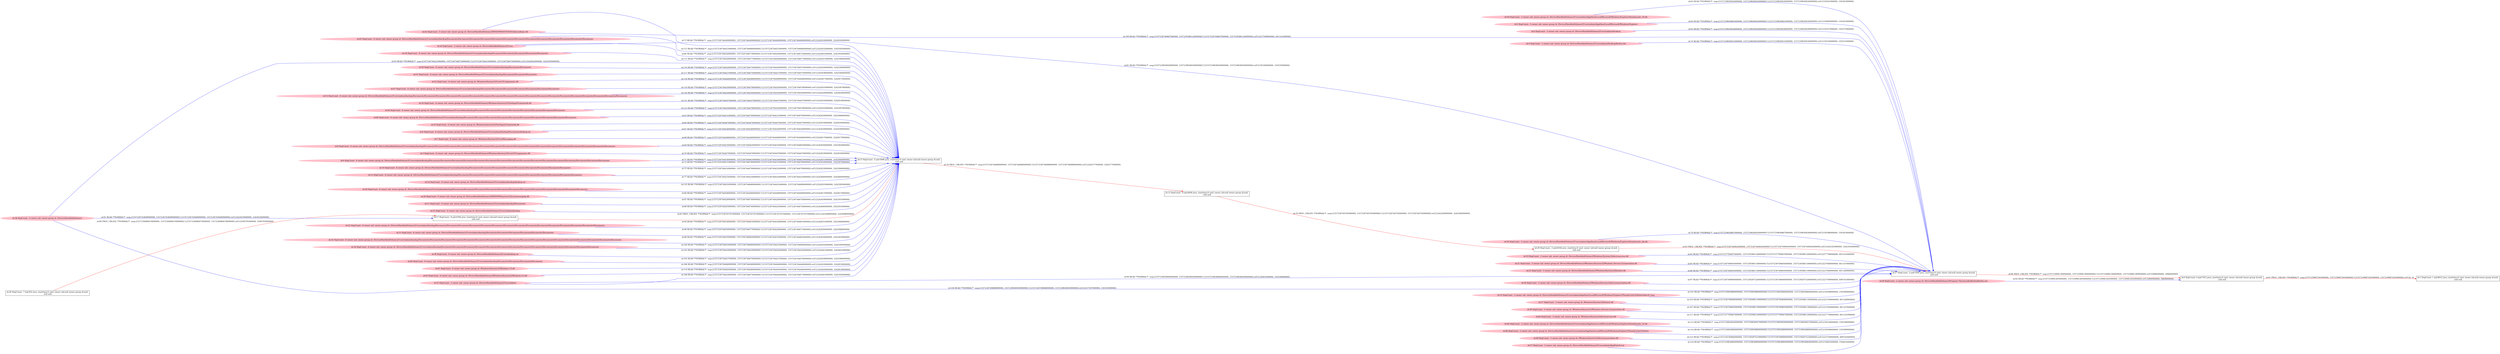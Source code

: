 digraph  {
rankdir=LR
"0"[color=black,label="id:0 HopCount: 0 pid:7912 proc_starttime:0 cmd: owner uid:null owner group id:null,\n null null", shape=box,style=solid];
"1"[color=black,label="id:1 HopCount: 1 pid:8012 proc_starttime:0 cmd: owner uid:null owner group id:null,\n null null", shape=box,style=solid];
"0" -> "1" [id=61,__obj="PROC_CREATE"color=red,label="id:61 PROC_CREATE **NORMAL**  seqs:[1557239987265000000, 1557239987265000000] T:[1557239987265000000, 1557239987265000000] relT:[0, 0]",style=solid];
"59"[color=pink,label="id:59 HopCount: -3 owner uid: owner group id: /Device/HarddiskVolume2/Users/admin/AppData/Local/Microsoft/Windows/Explorer/thumbcache_16.db ", shape=oval,style=filled];
"27"[color=black,label="id:27 HopCount: -2 pid:5500 proc_starttime:0 cmd: owner uid:null owner group id:null,\n null null", shape=box,style=solid];
"59" -> "27" [id=62,__obj="READ"color=blue,label="id:62 READ **NORMAL**  seqs:[1557239836924000000, 1557239836924000000] T:[1557239836924000000, 1557239836924000000] relT:[150341000000, 150341000000]",style=solid];
"60"[color=pink,label="id:60 HopCount: -6 owner uid: owner group id: /Device/HarddiskVolume2/Users/admin/backup/Documents/Documents/Documents/Documents/Documents/Documents/Documents/Documents/Documents/Documents ", shape=oval,style=filled];
"15"[color=black,label="id:15 HopCount: -5 pid:5096 proc_starttime:0 cmd: owner uid:null owner group id:null,\n null null", shape=box,style=solid];
"60" -> "15" [id=63,__obj="READ"color=blue,label="id:63 READ **NORMAL**  seqs:[1557236744431000000, 1557236744679000000] T:[1557236744431000000, 1557236744679000000] relT:[3242834000000, 3242586000000]",style=solid];
"2"[color=pink,label="id:2 HopCount: -3 owner uid: owner group id: /Device/HarddiskVolume2/Users/admin/AppData/Local/Microsoft/Windows/Explorer ", shape=oval,style=filled];
"2" -> "27" [id=64,__obj="READ"color=blue,label="id:64 READ **NORMAL**  seqs:[1557239836865000000, 1557239836924000000] T:[1557239836865000000, 1557239836924000000] relT:[150400000000, 150341000000]",style=solid];
"4"[color=pink,label="id:4 HopCount: -3 owner uid: owner group id: /Device/HarddiskVolume2/Users/admin/Desktop ", shape=oval,style=filled];
"4" -> "27" [id=65,__obj="READ"color=blue,label="id:65 READ **NORMAL**  seqs:[1557239836928000000, 1557239836928000000] T:[1557239836928000000, 1557239836928000000] relT:[150337000000, 150337000000]",style=solid];
"55"[color=pink,label="id:55 HopCount: -6 owner uid: owner group id: /Windows/System32/TextInputFramework.dll ", shape=oval,style=filled];
"55" -> "15" [id=66,__obj="READ"color=blue,label="id:66 READ **NORMAL**  seqs:[1557236744447000000, 1557236744447000000] T:[1557236744447000000, 1557236744447000000] relT:[3242818000000, 3242818000000]",style=solid];
"6"[color=pink,label="id:6 HopCount: -6 owner uid: owner group id: /Device/HarddiskVolume2/Users/admin/backup/Documents/desktop.ini ", shape=oval,style=filled];
"6" -> "15" [id=67,__obj="READ"color=blue,label="id:67 READ **NORMAL**  seqs:[1557236744426000000, 1557236744426000000] T:[1557236744426000000, 1557236744426000000] relT:[3242839000000, 3242839000000]",style=solid];
"7"[color=pink,label="id:7 HopCount: -6 owner uid: owner group id: /Windows/System32/CoreMessaging.dll ", shape=oval,style=filled];
"7" -> "15" [id=68,__obj="READ"color=blue,label="id:68 READ **NORMAL**  seqs:[1557236744448000000, 1557236744448000000] T:[1557236744448000000, 1557236744448000000] relT:[3242817000000, 3242817000000]",style=solid];
"8"[color=pink,label="id:8 HopCount: -6 owner uid: owner group id: /Device/HarddiskVolume2/Users/admin/backup/Documents/Documents/Documents/Documents/Documents/Documents/Documents/Documents/Documents/Documents/Documents/Documents/Documents/Documents/Documents/Documents/Documents ", shape=oval,style=filled];
"8" -> "15" [id=69,__obj="READ"color=blue,label="id:69 READ **NORMAL**  seqs:[1557236744435000000, 1557236744682000000] T:[1557236744435000000, 1557236744682000000] relT:[3242830000000, 3242583000000]",style=solid];
"3"[color=pink,label="id:3 HopCount: -6 owner uid: owner group id: /Device/HarddiskVolume2/Windows/System32/CoreUIComponents.dll ", shape=oval,style=filled];
"3" -> "15" [id=70,__obj="READ"color=blue,label="id:70 READ **NORMAL**  seqs:[1557236744447000000, 1557236744447000000] T:[1557236744447000000, 1557236744447000000] relT:[3242818000000, 3242818000000]",style=solid];
"9"[color=pink,label="id:9 HopCount: -6 owner uid: owner group id: /Device/HarddiskVolume2/Users/admin/backup/Documents/Documents/Documents/Documents/Documents/Documents/Documents/Documents/Documents/Documents/Documents/Documents/Documents/Documents/Documents/Documents ", shape=oval,style=filled];
"9" -> "15" [id=71,__obj="READ"color=blue,label="id:71 READ **NORMAL**  seqs:[1557236744434000000, 1557236744681000000] T:[1557236744434000000, 1557236744681000000] relT:[3242831000000, 3242584000000]",style=solid];
"10"[color=pink,label="id:10 HopCount: -6 owner uid: owner group id: /Device/HarddiskVolume2/Users/admin/backup/Documents/Documents/Documents/Documents/Documents/Documents/Documents/Documents/Documents ", shape=oval,style=filled];
"10" -> "15" [id=72,__obj="READ"color=blue,label="id:72 READ **NORMAL**  seqs:[1557236744431000000, 1557236744678000000] T:[1557236744431000000, 1557236744678000000] relT:[3242834000000, 3242587000000]",style=solid];
"42"[color=pink,label="id:42 HopCount: -3 owner uid: owner group id: /Device/HarddiskVolume2/WINDOWS/SYSTEM32/kernelbase.dll ", shape=oval,style=filled];
"42" -> "15" [id=73,__obj="READ"color=blue,label="id:73 READ **NORMAL**  seqs:[1557236744449000000, 1557236744449000000] T:[1557236744449000000, 1557236744449000000] relT:[3242816000000, 3242816000000]",style=solid];
"5"[color=pink,label="id:5 HopCount: -3 owner uid: owner group id: /Device/HarddiskVolume2/Users/admin/Desktop/firefox.lnk ", shape=oval,style=filled];
"5" -> "27" [id=74,__obj="READ"color=blue,label="id:74 READ **NORMAL**  seqs:[1557239836931000000, 1557239836934000000] T:[1557239836931000000, 1557239836934000000] relT:[150334000000, 150331000000]",style=solid];
"12"[color=pink,label="id:12 HopCount: -6 owner uid: owner group id: /Device/HarddiskVolume2/Users/admin/backup/Documents/Documents/Documents/Documents/Documents/Documents/Documents/Documents/Documents/Documents/Documents ", shape=oval,style=filled];
"12" -> "15" [id=75,__obj="READ"color=blue,label="id:75 READ **NORMAL**  seqs:[1557236744432000000, 1557236744679000000] T:[1557236744432000000, 1557236744679000000] relT:[3242833000000, 3242586000000]",style=solid];
"13"[color=black,label="id:13 HopCount: -4 pid:6404 proc_starttime:0 cmd: owner uid:null owner group id:null,\n null null", shape=box,style=solid];
"29"[color=black,label="id:29 HopCount: -3 pid:8164 proc_starttime:0 cmd: owner uid:null owner group id:null,\n null null", shape=box,style=solid];
"13" -> "29" [id=76,__obj="PROC_CREATE"color=red,label="id:76 PROC_CREATE **NORMAL**  seqs:[1557236744705000000, 1557236744705000000] T:[1557236744705000000, 1557236744705000000] relT:[3242560000000, 3242560000000]",style=solid];
"14"[color=pink,label="id:14 HopCount: -6 owner uid: owner group id: /Device/HarddiskVolume2/Users/admin/backup/desktop.ini ", shape=oval,style=filled];
"14" -> "15" [id=77,__obj="READ"color=blue,label="id:77 READ **NORMAL**  seqs:[1557236744425000000, 1557236744425000000] T:[1557236744425000000, 1557236744425000000] relT:[3242840000000, 3242840000000]",style=solid];
"30"[color=pink,label="id:30 HopCount: -3 owner uid: owner group id: /Device/HarddiskVolume2/Users/admin/AppData/Local/Microsoft/Windows/Explorer/thumbcache_idx.db ", shape=oval,style=filled];
"30" -> "27" [id=78,__obj="READ"color=blue,label="id:78 READ **NORMAL**  seqs:[1557239836867000000, 1557239836924000000] T:[1557239836867000000, 1557239836924000000] relT:[150398000000, 150341000000]",style=solid];
"15" -> "13" [id=79,__obj="PROC_CREATE"color=red,label="id:79 PROC_CREATE **NORMAL**  seqs:[1557236744688000000, 1557236744688000000] T:[1557236744688000000, 1557236744688000000] relT:[3242577000000, 3242577000000]",style=solid];
"16"[color=pink,label="id:16 HopCount: -3 owner uid: owner group id: /Device/HarddiskVolume2/Users ", shape=oval,style=filled];
"16" -> "15" [id=80,__obj="READ"color=blue,label="id:80 READ **NORMAL**  seqs:[1557236744424000000, 1557236744673000000] T:[1557236744424000000, 1557236744673000000] relT:[3242841000000, 3242592000000]",style=solid];
"16" -> "27" [id=81,__obj="READ"color=blue,label="id:81 READ **NORMAL**  seqs:[1557239836929000000, 1557239836930000000] T:[1557239836929000000, 1557239836930000000] relT:[150336000000, 150335000000]",style=solid];
"17"[color=black,label="id:17 HopCount: -6 pid:4704 proc_starttime:0 cmd: owner uid:null owner group id:null,\n null null", shape=box,style=solid];
"17" -> "15" [id=82,__obj="PROC_CREATE"color=red,label="id:82 PROC_CREATE **NORMAL**  seqs:[1557236743767000000, 1557236743767000000] T:[1557236743767000000, 1557236743767000000] relT:[3243498000000, 3243498000000]",style=solid];
"19"[color=pink,label="id:19 HopCount: -3 owner uid: owner group id: /Device/HarddiskVolume2/Windows/System32/deviceaccess.dll ", shape=oval,style=filled];
"19" -> "27" [id=83,__obj="READ"color=blue,label="id:83 READ **NORMAL**  seqs:[1557237709467000000, 1557239386124000000] T:[1557237709467000000, 1557239386124000000] relT:[2277798000000, 601141000000]",style=solid];
"20"[color=pink,label="id:20 HopCount: -6 owner uid: owner group id: /Device/HarddiskVolume2/WINDOWS/system32/coremessaging.dll ", shape=oval,style=filled];
"20" -> "15" [id=84,__obj="READ"color=blue,label="id:84 READ **NORMAL**  seqs:[1557236744448000000, 1557236744448000000] T:[1557236744448000000, 1557236744448000000] relT:[3242817000000, 3242817000000]",style=solid];
"21"[color=pink,label="id:21 HopCount: -3 owner uid: owner group id: /Device/HarddiskVolume2/Windows/System32/Windows.Devices.Enumeration.dll ", shape=oval,style=filled];
"21" -> "27" [id=85,__obj="READ"color=blue,label="id:85 READ **NORMAL**  seqs:[1557236749665000000, 1557239386118000000] T:[1557236749665000000, 1557239386118000000] relT:[3237600000000, 601147000000]",style=solid];
"23"[color=pink,label="id:23 HopCount: -3 owner uid: owner group id: /Device/HarddiskVolume2/Windows/System32/biwinrt.dll ", shape=oval,style=filled];
"23" -> "27" [id=86,__obj="READ"color=blue,label="id:86 READ **NORMAL**  seqs:[1557236749665000000, 1557239386119000000] T:[1557236749665000000, 1557239386119000000] relT:[3237600000000, 601146000000]",style=solid];
"11"[color=pink,label="id:11 HopCount: -6 owner uid: owner group id: /Device/HarddiskVolume2/Users/admin/backup/Documents ", shape=oval,style=filled];
"11" -> "15" [id=87,__obj="READ"color=blue,label="id:87 READ **NORMAL**  seqs:[1557236744426000000, 1557236744674000000] T:[1557236744426000000, 1557236744674000000] relT:[3242839000000, 3242591000000]",style=solid];
"25"[color=pink,label="id:25 HopCount: -6 owner uid: owner group id: /Device/HarddiskVolume2/Users/admin/backup ", shape=oval,style=filled];
"25" -> "15" [id=88,__obj="READ"color=blue,label="id:88 READ **NORMAL**  seqs:[1557236744425000000, 1557236744674000000] T:[1557236744425000000, 1557236744674000000] relT:[3242840000000, 3242591000000]",style=solid];
"26"[color=black,label="id:26 HopCount: -7 pid:452 proc_starttime:0 cmd: owner uid:null owner group id:null,\n null null", shape=box,style=solid];
"26" -> "17" [id=89,__obj="PROC_CREATE"color=red,label="id:89 PROC_CREATE **NORMAL**  seqs:[1557236486470000000, 1557236486470000000] T:[1557236486470000000, 1557236486470000000] relT:[3500795000000, 3500795000000]",style=solid];
"27" -> "0" [id=90,__obj="PROC_CREATE"color=red,label="id:90 PROC_CREATE **NORMAL**  seqs:[1557239981369000000, 1557239981369000000] T:[1557239981369000000, 1557239981369000000] relT:[5896000000, 5896000000]",style=solid];
"38"[color=pink,label="id:38 HopCount: -3 owner uid: owner group id: /Device/HarddiskVolume2 ", shape=oval,style=filled];
"38" -> "17" [id=91,__obj="READ"color=blue,label="id:91 READ **NORMAL**  seqs:[1557236743649000000, 1557236743649000000] T:[1557236743649000000, 1557236743649000000] relT:[3243616000000, 3243616000000]",style=solid];
"28"[color=pink,label="id:28 HopCount: -2 owner uid: owner group id: /Device/HarddiskVolume2/Program Files/mozilla/firefox/firefox.exe ", shape=oval,style=filled];
"28" -> "0" [id=92,__obj="READ"color=blue,label="id:92 READ **NORMAL**  seqs:[1557239981405000000, 1557239981405000000] T:[1557239981405000000, 1557239981405000000] relT:[5860000000, 5860000000]",style=solid];
"29" -> "27" [id=93,__obj="PROC_CREATE"color=red,label="id:93 PROC_CREATE **NORMAL**  seqs:[1557236744962000000, 1557236744962000000] T:[1557236744962000000, 1557236744962000000] relT:[3242303000000, 3242303000000]",style=solid];
"22"[color=pink,label="id:22 HopCount: -6 owner uid: owner group id: /Device/HarddiskVolume2/Users/admin/backup/Documents/Documents/Documents/Documents/Documents/Documents/Documents/Documents/Documents/Documents/Documents/Documents/Documents/Documents/Documents ", shape=oval,style=filled];
"22" -> "15" [id=94,__obj="READ"color=blue,label="id:94 READ **NORMAL**  seqs:[1557236744434000000, 1557236744681000000] T:[1557236744434000000, 1557236744681000000] relT:[3242831000000, 3242584000000]",style=solid];
"38" -> "15" [id=95,__obj="READ"color=blue,label="id:95 READ **NORMAL**  seqs:[1557236744423000000, 1557236744672000000] T:[1557236744423000000, 1557236744672000000] relT:[3242842000000, 3242593000000]",style=solid];
"31"[color=pink,label="id:31 HopCount: -6 owner uid: owner group id: /Device/HarddiskVolume2/Users/admin/backup/Documents/Documents/Documents/Documents/Documents/Documents ", shape=oval,style=filled];
"31" -> "15" [id=96,__obj="READ"color=blue,label="id:96 READ **NORMAL**  seqs:[1557236744429000000, 1557236744677000000] T:[1557236744429000000, 1557236744677000000] relT:[3242836000000, 3242588000000]",style=solid];
"24"[color=pink,label="id:24 HopCount: -3 owner uid: owner group id: /Device/HarddiskVolume2/Windows/System32/deviceassociation.dll ", shape=oval,style=filled];
"24" -> "27" [id=97,__obj="READ"color=blue,label="id:97 READ **NORMAL**  seqs:[1557236749666000000, 1557239287524000000] T:[1557236749666000000, 1557239287524000000] relT:[3237599000000, 699741000000]",style=solid];
"32"[color=pink,label="id:32 HopCount: -6 owner uid: owner group id: /Device/HarddiskVolume2/Users/admin/backup/Documents/Documents/Documents/Documents/Documents/Documents/Documents/Documents/Documents/Documents/Documents/Documents/Documents/Documents/Documents/Documents/Documents/Documents ", shape=oval,style=filled];
"32" -> "15" [id=98,__obj="READ"color=blue,label="id:98 READ **NORMAL**  seqs:[1557236744435000000, 1557236744682000000] T:[1557236744435000000, 1557236744682000000] relT:[3242830000000, 3242583000000]",style=solid];
"33"[color=pink,label="id:33 HopCount: -3 owner uid: owner group id: /Device/HarddiskVolume2/Users/admin ", shape=oval,style=filled];
"33" -> "27" [id=99,__obj="READ"color=blue,label="id:99 READ **NORMAL**  seqs:[1557239836864000000, 1557239836929000000] T:[1557239836864000000, 1557239836929000000] relT:[150401000000, 150336000000]",style=solid];
"34"[color=pink,label="id:34 HopCount: -6 owner uid: owner group id: /Device/HarddiskVolume2/Users/admin/backup/Documents/Documents/Documents/Documents/Documents/Documents/Documents/Documents/Documents/Documents/Documents/Documents/Documents/Documents ", shape=oval,style=filled];
"34" -> "15" [id=100,__obj="READ"color=blue,label="id:100 READ **NORMAL**  seqs:[1557236744433000000, 1557236744680000000] T:[1557236744433000000, 1557236744680000000] relT:[3242832000000, 3242585000000]",style=solid];
"35"[color=pink,label="id:35 HopCount: -3 owner uid: owner group id: /Device/HarddiskVolume2/Users/admin/AppData/Local/Microsoft/Windows/Explorer/ThumbCacheToDelete/thm3C.tmp ", shape=oval,style=filled];
"35" -> "27" [id=101,__obj="READ"color=blue,label="id:101 READ **NORMAL**  seqs:[1557239836866000000, 1557239836866000000] T:[1557239836866000000, 1557239836866000000] relT:[150399000000, 150399000000]",style=solid];
"36"[color=pink,label="id:36 HopCount: -6 owner uid: owner group id: /Device/HarddiskVolume2/Users/desktop.ini ", shape=oval,style=filled];
"36" -> "15" [id=102,__obj="READ"color=blue,label="id:102 READ **NORMAL**  seqs:[1557236744424000000, 1557236744424000000] T:[1557236744424000000, 1557236744424000000] relT:[3242841000000, 3242841000000]",style=solid];
"37"[color=pink,label="id:37 HopCount: -3 owner uid: owner group id: /Windows/System32/biwinrt.dll ", shape=oval,style=filled];
"37" -> "27" [id=103,__obj="READ"color=blue,label="id:103 READ **NORMAL**  seqs:[1557236749666000000, 1557239386119000000] T:[1557236749666000000, 1557239386119000000] relT:[3237599000000, 601146000000]",style=solid];
"38" -> "27" [id=104,__obj="READ"color=blue,label="id:104 READ **NORMAL**  seqs:[1557236749668000000, 1557239836930000000] T:[1557236749668000000, 1557239836930000000] relT:[3237597000000, 150335000000]",style=solid];
"40"[color=pink,label="id:40 HopCount: -6 owner uid: owner group id: /Device/HarddiskVolume2/Users/admin/backup/Documents/Documents/Documents/Documents ", shape=oval,style=filled];
"40" -> "15" [id=105,__obj="READ"color=blue,label="id:105 READ **NORMAL**  seqs:[1557236744427000000, 1557236744676000000] T:[1557236744427000000, 1557236744676000000] relT:[3242838000000, 3242589000000]",style=solid];
"41"[color=pink,label="id:41 HopCount: -6 owner uid: owner group id: /Windows/System32/Windows.UI.dll ", shape=oval,style=filled];
"41" -> "15" [id=106,__obj="READ"color=blue,label="id:106 READ **NORMAL**  seqs:[1557236744446000000, 1557236744446000000] T:[1557236744446000000, 1557236744446000000] relT:[3242819000000, 3242819000000]",style=solid];
"39"[color=pink,label="id:39 HopCount: -3 owner uid: owner group id: /Windows/System32/Windows.Devices.Enumeration.dll ", shape=oval,style=filled];
"39" -> "27" [id=107,__obj="READ"color=blue,label="id:107 READ **NORMAL**  seqs:[1557236749665000000, 1557239386118000000] T:[1557236749665000000, 1557239386118000000] relT:[3237600000000, 601147000000]",style=solid];
"33" -> "15" [id=108,__obj="READ"color=blue,label="id:108 READ **NORMAL**  seqs:[1557236744424000000, 1557236744673000000] T:[1557236744424000000, 1557236744673000000] relT:[3242841000000, 3242592000000]",style=solid];
"42" -> "27" [id=109,__obj="READ"color=blue,label="id:109 READ **NORMAL**  seqs:[1557236749667000000, 1557239386124000000] T:[1557236749667000000, 1557239386124000000] relT:[3237598000000, 601141000000]",style=solid];
"43"[color=pink,label="id:43 HopCount: -6 owner uid: owner group id: /Device/HarddiskVolume2/Windows/System32/Windows.UI.dll ", shape=oval,style=filled];
"43" -> "15" [id=110,__obj="READ"color=blue,label="id:110 READ **NORMAL**  seqs:[1557236744445000000, 1557236744446000000] T:[1557236744445000000, 1557236744446000000] relT:[3242820000000, 3242819000000]",style=solid];
"44"[color=pink,label="id:44 HopCount: -3 owner uid: owner group id: /Windows/System32/deviceaccess.dll ", shape=oval,style=filled];
"44" -> "27" [id=111,__obj="READ"color=blue,label="id:111 READ **NORMAL**  seqs:[1557237709467000000, 1557239386124000000] T:[1557237709467000000, 1557239386124000000] relT:[2277798000000, 601141000000]",style=solid];
"45"[color=pink,label="id:45 HopCount: -6 owner uid: owner group id: /Device/HarddiskVolume2/Users/admin/backup/Documents/Documents/Documents/Documents/Documents/Documents/Documents/Documents/Documents/Documents/Documents/Documents/Documents ", shape=oval,style=filled];
"45" -> "15" [id=112,__obj="READ"color=blue,label="id:112 READ **NORMAL**  seqs:[1557236744433000000, 1557236744680000000] T:[1557236744433000000, 1557236744680000000] relT:[3242832000000, 3242585000000]",style=solid];
"46"[color=pink,label="id:46 HopCount: -3 owner uid: owner group id: /Device/HarddiskVolume2/Users/admin/AppData/Local/Microsoft/Windows/Explorer/thumbcache_32.db ", shape=oval,style=filled];
"46" -> "27" [id=113,__obj="READ"color=blue,label="id:113 READ **NORMAL**  seqs:[1557239836926000000, 1557239836927000000] T:[1557239836926000000, 1557239836927000000] relT:[150339000000, 150338000000]",style=solid];
"48"[color=pink,label="id:48 HopCount: -3 owner uid: owner group id: /Device/HarddiskVolume2/Users/admin/AppData/Local/Microsoft/Windows/Explorer/ThumbCacheToDelete ", shape=oval,style=filled];
"48" -> "27" [id=114,__obj="READ"color=blue,label="id:114 READ **NORMAL**  seqs:[1557239836866000000, 1557239836866000000] T:[1557239836866000000, 1557239836866000000] relT:[150399000000, 150399000000]",style=solid];
"18"[color=pink,label="id:18 HopCount: -6 owner uid: owner group id: /Device/HarddiskVolume2/Users/admin/backup/Documents/Documents/Documents/Documents/Documents ", shape=oval,style=filled];
"18" -> "15" [id=115,__obj="READ"color=blue,label="id:115 READ **NORMAL**  seqs:[1557236744428000000, 1557236744677000000] T:[1557236744428000000, 1557236744677000000] relT:[3242837000000, 3242588000000]",style=solid];
"50"[color=pink,label="id:50 HopCount: -6 owner uid: owner group id: /Device/HarddiskVolume2/Users/admin/backup/Documents/Documents ", shape=oval,style=filled];
"50" -> "15" [id=116,__obj="READ"color=blue,label="id:116 READ **NORMAL**  seqs:[1557236744426000000, 1557236744675000000] T:[1557236744426000000, 1557236744675000000] relT:[3242839000000, 3242590000000]",style=solid];
"51"[color=pink,label="id:51 HopCount: -6 owner uid: owner group id: /Device/HarddiskVolume2/Users/admin/backup/Documents/Documents/Documents ", shape=oval,style=filled];
"51" -> "15" [id=117,__obj="READ"color=blue,label="id:117 READ **NORMAL**  seqs:[1557236744427000000, 1557236744675000000] T:[1557236744427000000, 1557236744675000000] relT:[3242838000000, 3242590000000]",style=solid];
"52"[color=pink,label="id:52 HopCount: -6 owner uid: owner group id: /Windows/System32/CoreUIComponents.dll ", shape=oval,style=filled];
"52" -> "15" [id=118,__obj="READ"color=blue,label="id:118 READ **NORMAL**  seqs:[1557236744448000000, 1557236744448000000] T:[1557236744448000000, 1557236744448000000] relT:[3242817000000, 3242817000000]",style=solid];
"47"[color=pink,label="id:47 HopCount: -6 owner uid: owner group id: /Device/HarddiskVolume2/Users/admin/backup/Documents/Documents/Documents/Documents/Documents/Documents/Documents ", shape=oval,style=filled];
"47" -> "15" [id=119,__obj="READ"color=blue,label="id:119 READ **NORMAL**  seqs:[1557236744430000000, 1557236744678000000] T:[1557236744430000000, 1557236744678000000] relT:[3242835000000, 3242587000000]",style=solid];
"53"[color=pink,label="id:53 HopCount: -6 owner uid: owner group id: /Device/HarddiskVolume2/Users/admin/backup/Documents/Documents/Documents/Documents/Documents/Documents/Documents/Documents/Documents/Documents/Documents/Documents/Documents/Documents/Documents/Documents/Documents/Documents/Documents ", shape=oval,style=filled];
"53" -> "15" [id=120,__obj="READ"color=blue,label="id:120 READ **NORMAL**  seqs:[1557236744436000000, 1557236744436000000] T:[1557236744436000000, 1557236744436000000] relT:[3242829000000, 3242829000000]",style=solid];
"54"[color=pink,label="id:54 HopCount: -6 owner uid: owner group id: /Device/HarddiskVolume2/Windows/System32/TextInputFramework.dll ", shape=oval,style=filled];
"54" -> "15" [id=121,__obj="READ"color=blue,label="id:121 READ **NORMAL**  seqs:[1557236744447000000, 1557236744447000000] T:[1557236744447000000, 1557236744447000000] relT:[3242818000000, 3242818000000]",style=solid];
"49"[color=pink,label="id:49 HopCount: -3 owner uid: owner group id: /Windows/System32/deviceassociation.dll ", shape=oval,style=filled];
"49" -> "27" [id=122,__obj="READ"color=blue,label="id:122 READ **NORMAL**  seqs:[1557236749666000000, 1557239287523000000] T:[1557236749666000000, 1557239287523000000] relT:[3237599000000, 699742000000]",style=solid];
"56"[color=pink,label="id:56 HopCount: -6 owner uid: owner group id: /Device/HarddiskVolume2/Users/admin/backup/Documents/Documents/Documents/Documents/Documents/Documents/Documents/Documents ", shape=oval,style=filled];
"56" -> "15" [id=123,__obj="READ"color=blue,label="id:123 READ **NORMAL**  seqs:[1557236744430000000, 1557236744678000000] T:[1557236744430000000, 1557236744678000000] relT:[3242835000000, 3242587000000]",style=solid];
"57"[color=pink,label="id:57 HopCount: -3 owner uid: owner group id: /Device/HarddiskVolume2/Users/admin/AppData/Local ", shape=oval,style=filled];
"57" -> "27" [id=124,__obj="READ"color=blue,label="id:124 READ **NORMAL**  seqs:[1557239836864000000, 1557239836864000000] T:[1557239836864000000, 1557239836864000000] relT:[150401000000, 150401000000]",style=solid];
"58"[color=pink,label="id:58 HopCount: -6 owner uid: owner group id: /Device/HarddiskVolume2/Users/admin/backup/Documents/Documents/Documents/Documents/Documents/Documents/Documents/Documents/Documents/Documents/Documents/Documents ", shape=oval,style=filled];
"58" -> "15" [id=125,__obj="READ"color=blue,label="id:125 READ **NORMAL**  seqs:[1557236744432000000, 1557236744680000000] T:[1557236744432000000, 1557236744680000000] relT:[3242833000000, 3242585000000]",style=solid];
}